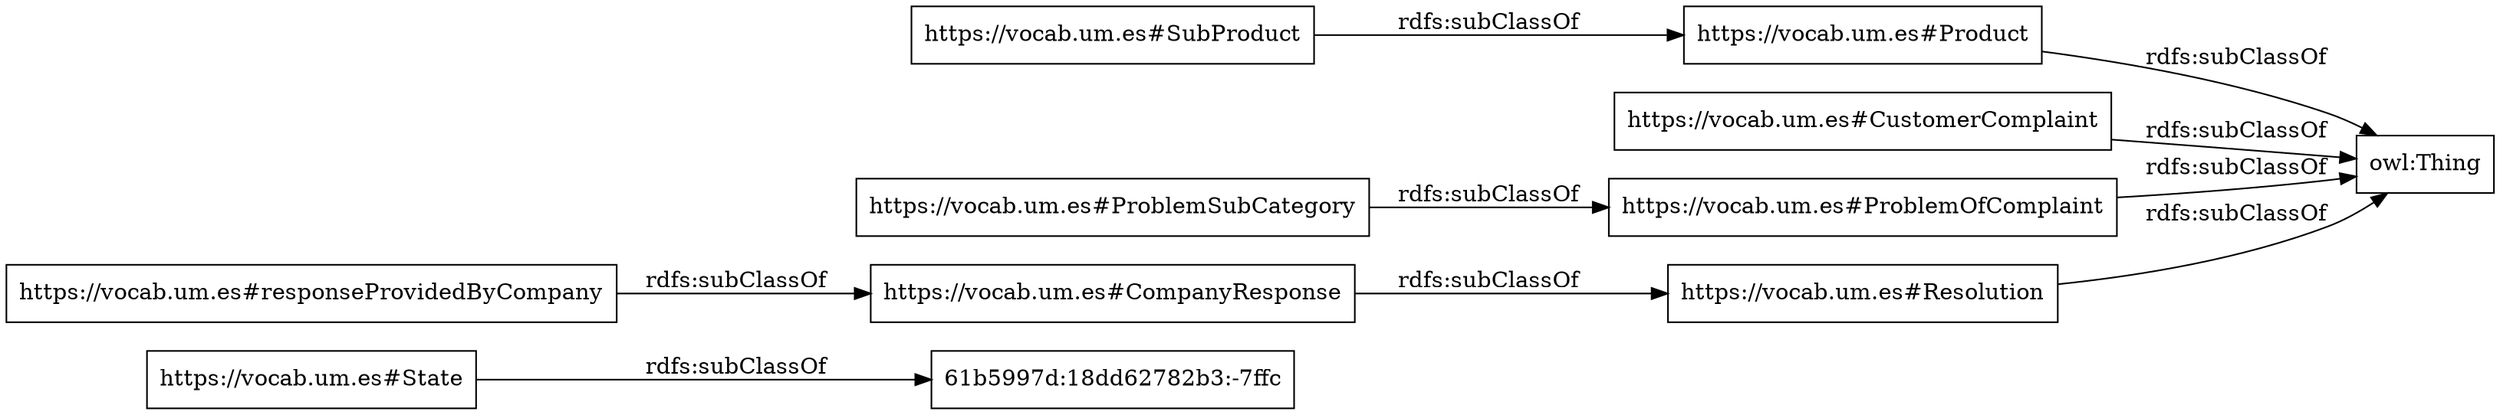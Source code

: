 digraph ar2dtool_diagram { 
rankdir=LR;
size="1000"
node [shape = rectangle, color="black"]; "61b5997d:18dd62782b3:-7ffc" "https://vocab.um.es#SubProduct" "https://vocab.um.es#Product" "https://vocab.um.es#State" "https://vocab.um.es#CompanyResponse" "https://vocab.um.es#CustomerComplaint" "https://vocab.um.es#ProblemOfComplaint" "https://vocab.um.es#responseProvidedByCompany" "https://vocab.um.es#Resolution" "https://vocab.um.es#ProblemSubCategory" ; /*classes style*/
	"https://vocab.um.es#ProblemSubCategory" -> "https://vocab.um.es#ProblemOfComplaint" [ label = "rdfs:subClassOf" ];
	"https://vocab.um.es#State" -> "61b5997d:18dd62782b3:-7ffc" [ label = "rdfs:subClassOf" ];
	"https://vocab.um.es#Product" -> "owl:Thing" [ label = "rdfs:subClassOf" ];
	"https://vocab.um.es#ProblemOfComplaint" -> "owl:Thing" [ label = "rdfs:subClassOf" ];
	"https://vocab.um.es#SubProduct" -> "https://vocab.um.es#Product" [ label = "rdfs:subClassOf" ];
	"https://vocab.um.es#Resolution" -> "owl:Thing" [ label = "rdfs:subClassOf" ];
	"https://vocab.um.es#CompanyResponse" -> "https://vocab.um.es#Resolution" [ label = "rdfs:subClassOf" ];
	"https://vocab.um.es#CustomerComplaint" -> "owl:Thing" [ label = "rdfs:subClassOf" ];
	"https://vocab.um.es#responseProvidedByCompany" -> "https://vocab.um.es#CompanyResponse" [ label = "rdfs:subClassOf" ];

}
